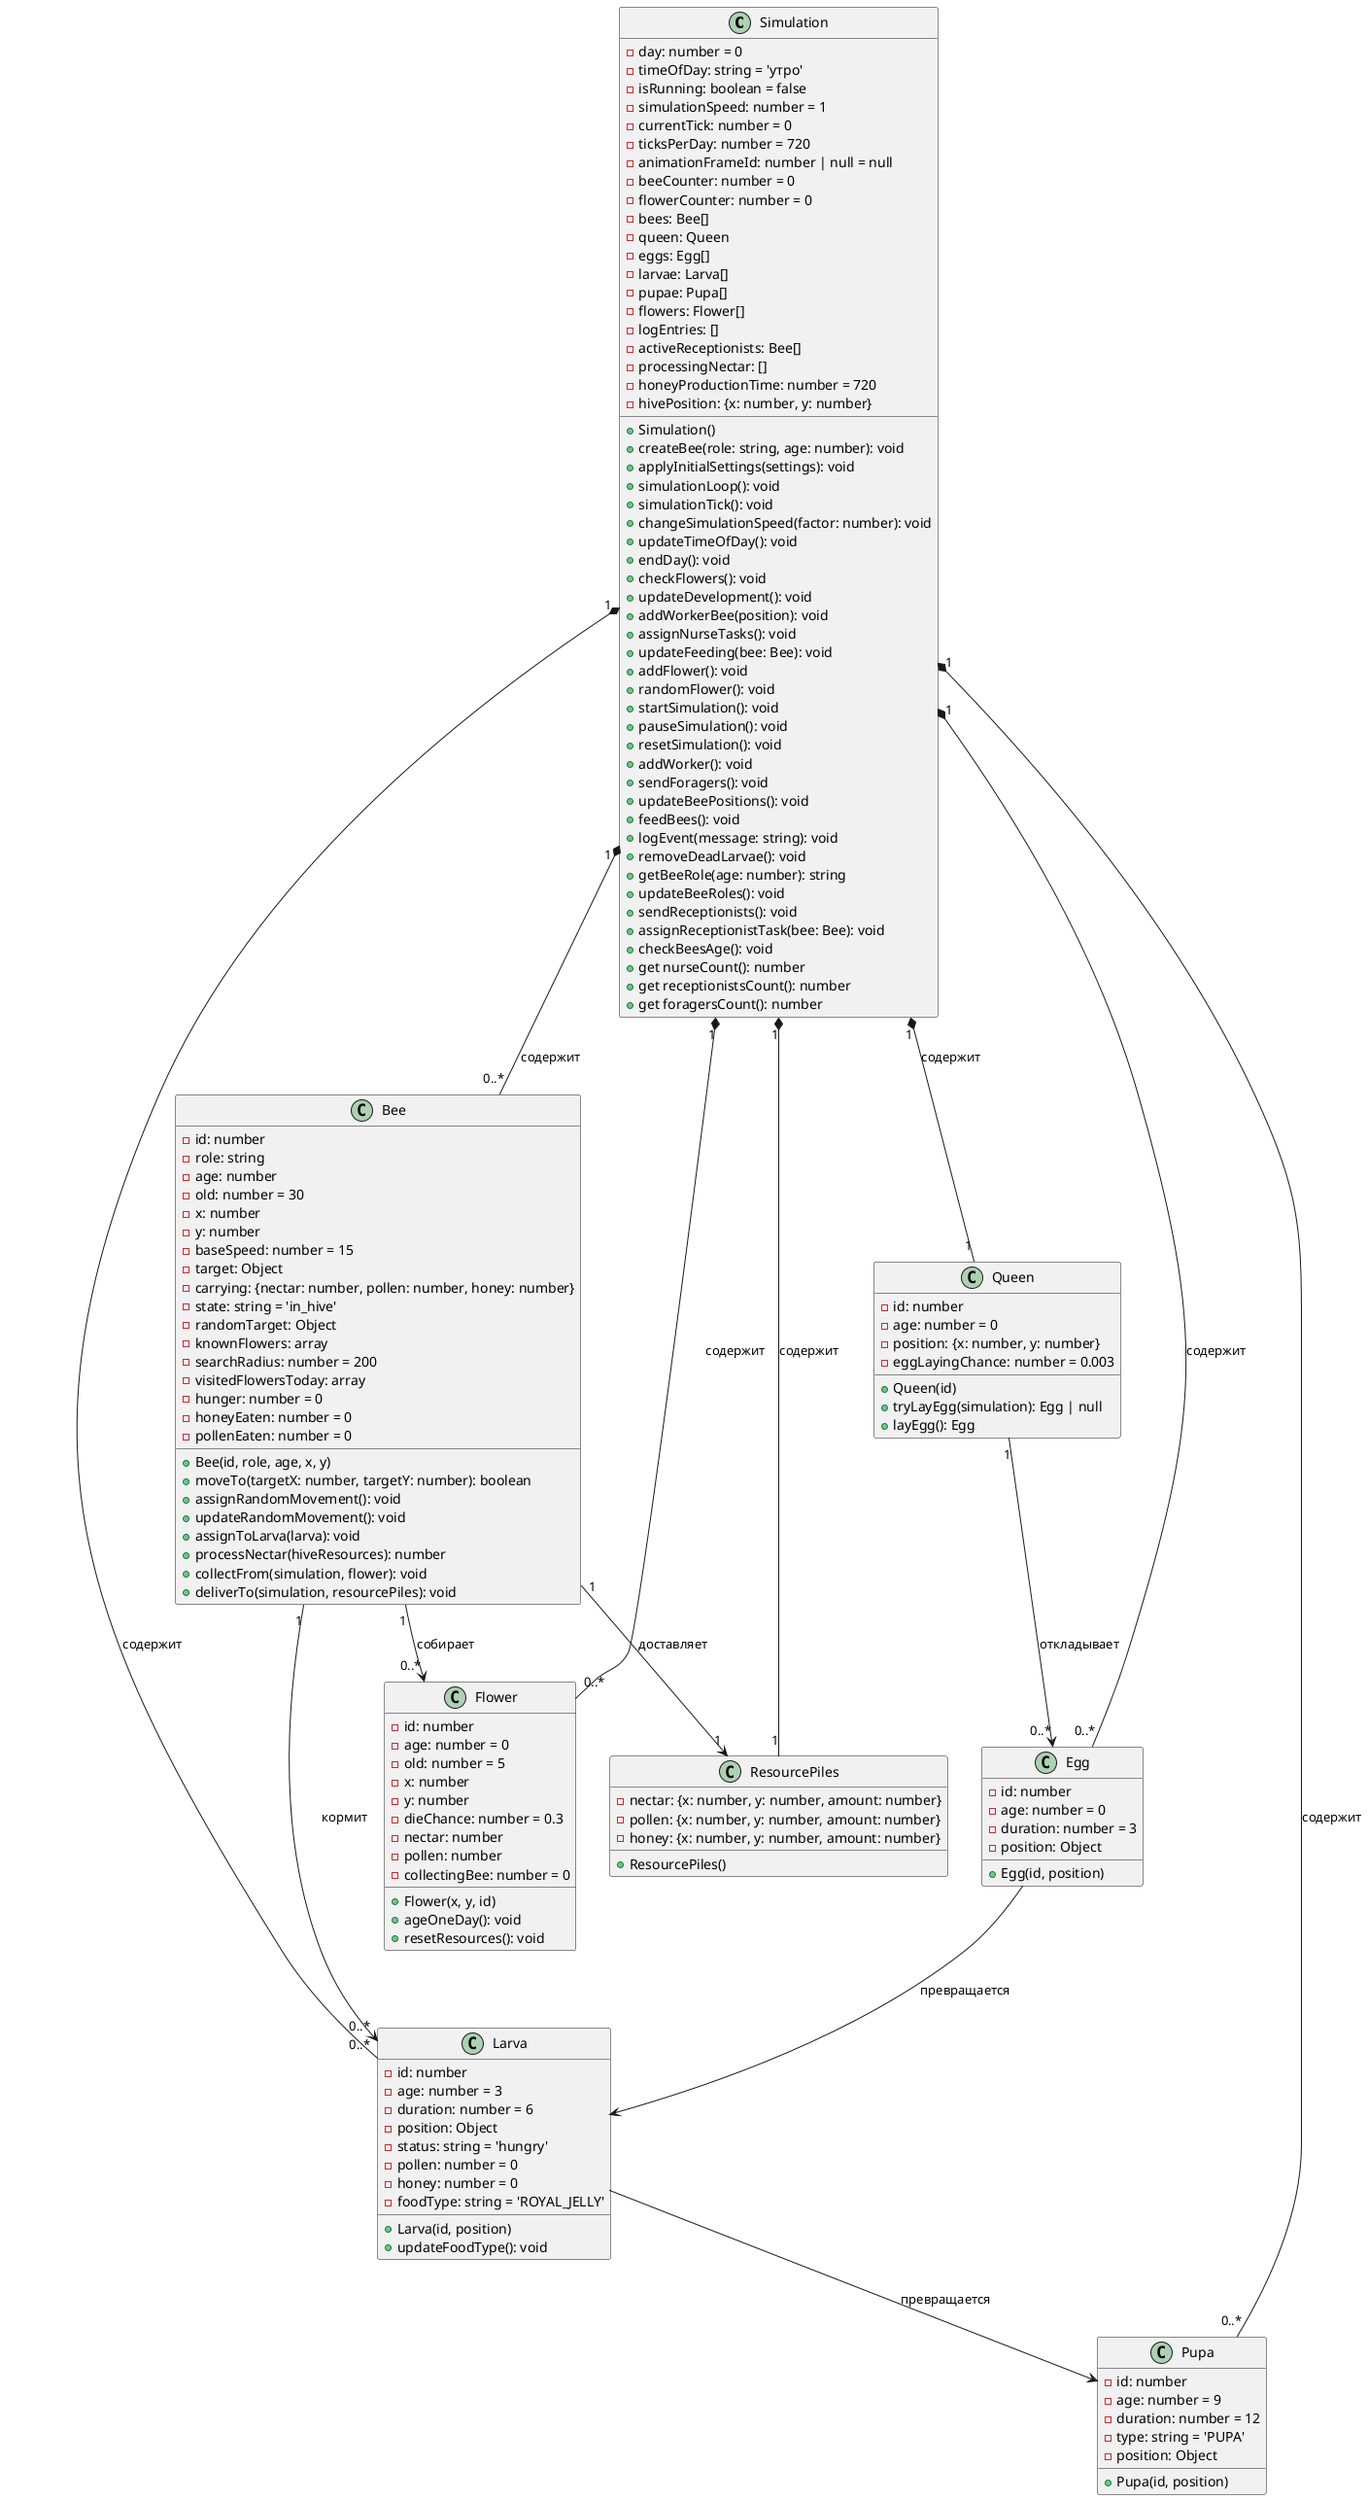 @startuml
class Simulation {
  - day: number = 0
  - timeOfDay: string = 'утро'
  - isRunning: boolean = false
  - simulationSpeed: number = 1
  - currentTick: number = 0
  - ticksPerDay: number = 720
  - animationFrameId: number | null = null
  - beeCounter: number = 0
  - flowerCounter: number = 0
  - bees: Bee[]
  - queen: Queen
  - eggs: Egg[]
  - larvae: Larva[]
  - pupae: Pupa[]
  - flowers: Flower[]
  - logEntries: []
  - activeReceptionists: Bee[]
  - processingNectar: []
  - honeyProductionTime: number = 720
  - hivePosition: {x: number, y: number}

  + Simulation()
  + createBee(role: string, age: number): void
  + applyInitialSettings(settings): void
  + simulationLoop(): void
  + simulationTick(): void
  + changeSimulationSpeed(factor: number): void
  + updateTimeOfDay(): void
  + endDay(): void
  + checkFlowers(): void
  + updateDevelopment(): void
  + addWorkerBee(position): void
  + assignNurseTasks(): void
  + updateFeeding(bee: Bee): void
  + addFlower(): void
  + randomFlower(): void
  + startSimulation(): void
  + pauseSimulation(): void
  + resetSimulation(): void
  + addWorker(): void
  + sendForagers(): void
  + updateBeePositions(): void
  + feedBees(): void
  + logEvent(message: string): void
  + removeDeadLarvae(): void
  + getBeeRole(age: number): string
  + updateBeeRoles(): void
  + sendReceptionists(): void
  + assignReceptionistTask(bee: Bee): void
  + checkBeesAge(): void
  + get nurseCount(): number
  + get receptionistsCount(): number
  + get foragersCount(): number
}

class Bee {
  - id: number
  - role: string
  - age: number
  - old: number = 30
  - x: number
  - y: number
  - baseSpeed: number = 15
  - target: Object
  - carrying: {nectar: number, pollen: number, honey: number}
  - state: string = 'in_hive'
  - randomTarget: Object 
  - knownFlowers: array
  - searchRadius: number = 200
  - visitedFlowersToday: array
  - hunger: number = 0
  - honeyEaten: number = 0
  - pollenEaten: number = 0

  + Bee(id, role, age, x, y)
  + moveTo(targetX: number, targetY: number): boolean
  + assignRandomMovement(): void
  + updateRandomMovement(): void
  + assignToLarva(larva): void
  + processNectar(hiveResources): number
  + collectFrom(simulation, flower): void
  + deliverTo(simulation, resourcePiles): void
}

class Egg {
  - id: number
  - age: number = 0
  - duration: number = 3
  - position: Object

  + Egg(id, position)
}

class Larva {
  - id: number
  - age: number = 3
  - duration: number = 6
  - position: Object
  - status: string = 'hungry'
  - pollen: number = 0
  - honey: number = 0
  - foodType: string = 'ROYAL_JELLY'

  + Larva(id, position)
  + updateFoodType(): void
}

class Pupa {
  - id: number
  - age: number = 9
  - duration: number = 12
  - type: string = 'PUPA'
  - position: Object

  + Pupa(id, position)
}

class Flower {
  - id: number
  - age: number = 0
  - old: number = 5
  - x: number
  - y: number
  - dieChance: number = 0.3
  - nectar: number
  - pollen: number
  - collectingBee: number = 0

  + Flower(x, y, id)
  + ageOneDay(): void
  + resetResources(): void
}

class Queen {
  - id: number
  - age: number = 0
  - position: {x: number, y: number}
  - eggLayingChance: number = 0.003

  + Queen(id)
  + tryLayEgg(simulation): Egg | null
  + layEgg(): Egg
}

class ResourcePiles {
  - nectar: {x: number, y: number, amount: number}
  - pollen: {x: number, y: number, amount: number}
  - honey: {x: number, y: number, amount: number}

  + ResourcePiles()
}

' Связи между классами
Simulation "1" *-- "1" Queen : содержит
Simulation "1" *-- "1" ResourcePiles : содержит
Simulation "1" *-- "0..*" Bee : содержит
Simulation "1" *-- "0..*" Egg : содержит
Simulation "1" *-- "0..*" Larva : содержит
Simulation "1" *-- "0..*" Pupa : содержит
Simulation "1" *-- "0..*" Flower : содержит

Bee "1" --> "0..*" Flower : собирает 
Bee "1" --> "0..*" Larva : кормит
Bee "1" --> "1" ResourcePiles : доставляет
Egg --> Larva : превращается
Larva --> Pupa : превращается
Queen "1" --> "0..*" Egg : откладывает

@enduml
